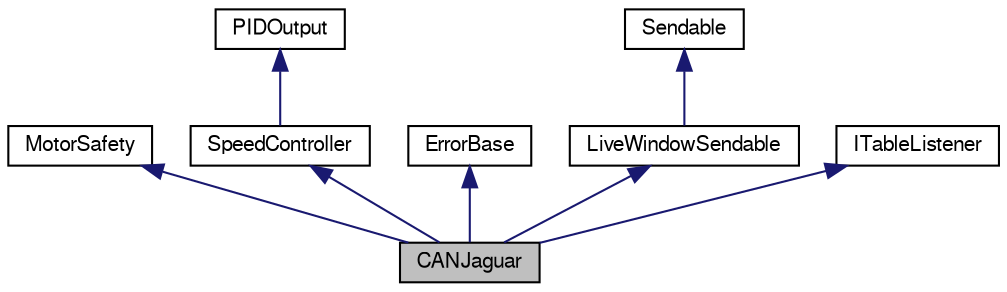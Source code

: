 digraph "CANJaguar"
{
  bgcolor="transparent";
  edge [fontname="FreeSans",fontsize="10",labelfontname="FreeSans",labelfontsize="10"];
  node [fontname="FreeSans",fontsize="10",shape=record];
  Node1 [label="CANJaguar",height=0.2,width=0.4,color="black", fillcolor="grey75", style="filled" fontcolor="black"];
  Node2 -> Node1 [dir="back",color="midnightblue",fontsize="10",style="solid",fontname="FreeSans"];
  Node2 [label="MotorSafety",height=0.2,width=0.4,color="black",URL="$class_motor_safety.html"];
  Node3 -> Node1 [dir="back",color="midnightblue",fontsize="10",style="solid",fontname="FreeSans"];
  Node3 [label="SpeedController",height=0.2,width=0.4,color="black",URL="$class_speed_controller.html"];
  Node4 -> Node3 [dir="back",color="midnightblue",fontsize="10",style="solid",fontname="FreeSans"];
  Node4 [label="PIDOutput",height=0.2,width=0.4,color="black",URL="$class_p_i_d_output.html"];
  Node5 -> Node1 [dir="back",color="midnightblue",fontsize="10",style="solid",fontname="FreeSans"];
  Node5 [label="ErrorBase",height=0.2,width=0.4,color="black",URL="$class_error_base.html"];
  Node6 -> Node1 [dir="back",color="midnightblue",fontsize="10",style="solid",fontname="FreeSans"];
  Node6 [label="LiveWindowSendable",height=0.2,width=0.4,color="black",URL="$class_live_window_sendable.html"];
  Node7 -> Node6 [dir="back",color="midnightblue",fontsize="10",style="solid",fontname="FreeSans"];
  Node7 [label="Sendable",height=0.2,width=0.4,color="black",URL="$class_sendable.html"];
  Node8 -> Node1 [dir="back",color="midnightblue",fontsize="10",style="solid",fontname="FreeSans"];
  Node8 [label="ITableListener",height=0.2,width=0.4,color="black",URL="$class_i_table_listener.html"];
}
